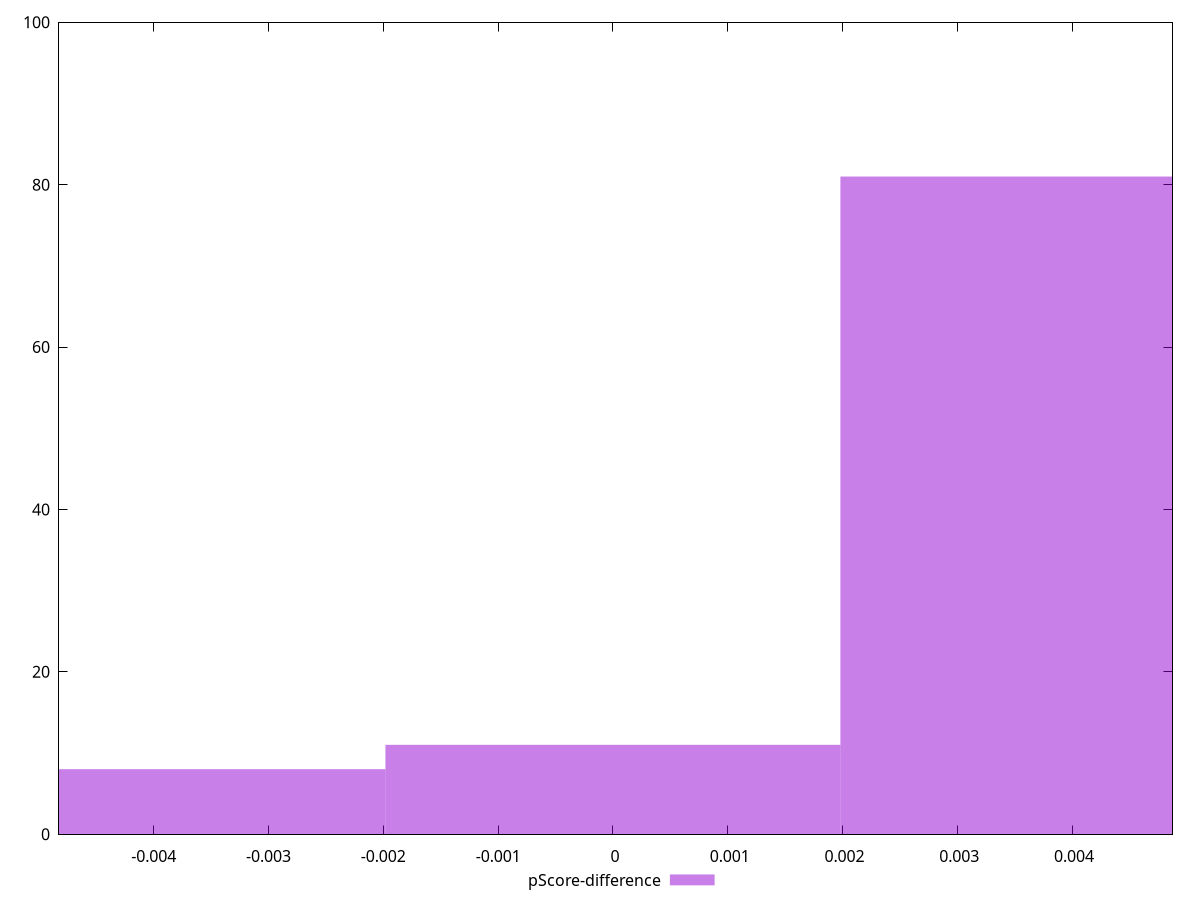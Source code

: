 reset

$pScoreDifference <<EOF
0.0039640182847344285 81
0 11
-0.0039640182847344285 8
EOF

set key outside below
set boxwidth 0.0039640182847344285
set xrange [-0.0048260827940465045:0.0048754588276738176]
set yrange [0:100]
set trange [0:100]
set style fill transparent solid 0.5 noborder
set terminal svg size 640, 490 enhanced background rgb 'white'
set output "report_00025_2021-02-22T21:38:55.199Z/first-meaningful-paint/samples/pages+cached+noadtech+nomedia+nocss/pScore-difference/histogram.svg"

plot $pScoreDifference title "pScore-difference" with boxes

reset

